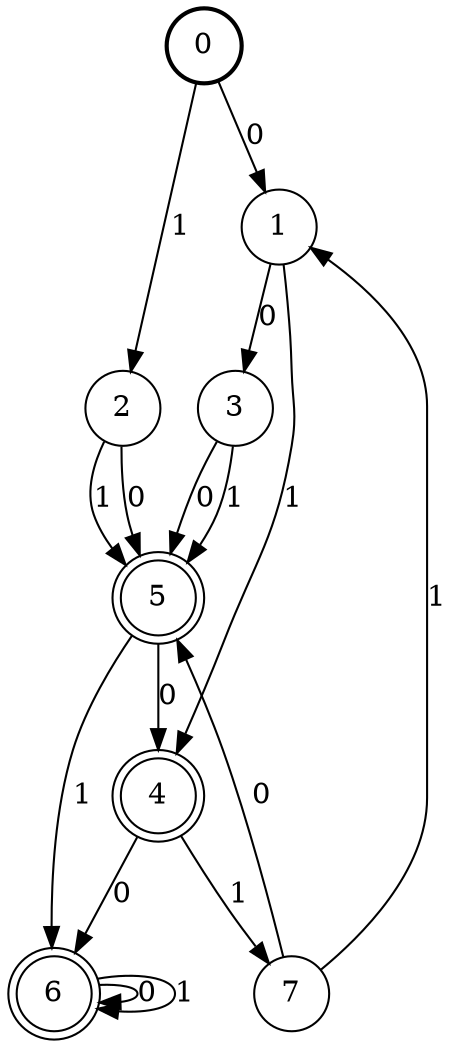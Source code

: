 digraph Automat {
    node [shape = circle];
    0 [style = "bold"];
    0 -> 1 [label = "0"];
    0 -> 2 [label = "1"];
    1 -> 3 [label = "0"];
    1 -> 4 [label = "1"];
    2 -> 5 [label = "0"];
    2 -> 5 [label = "1"];
    3 -> 5 [label = "0"];
    3 -> 5 [label = "1"];
    4 [peripheries=2]
    4 -> 6 [label = "0"];
    4 -> 7 [label = "1"];
    5 [peripheries=2]
    5 -> 4 [label = "0"];
    5 -> 6 [label = "1"];
    6 [peripheries=2]
    6 -> 6 [label = "0"];
    6 -> 6 [label = "1"];
    7 -> 5 [label = "0"];
    7 -> 1 [label = "1"];
}
